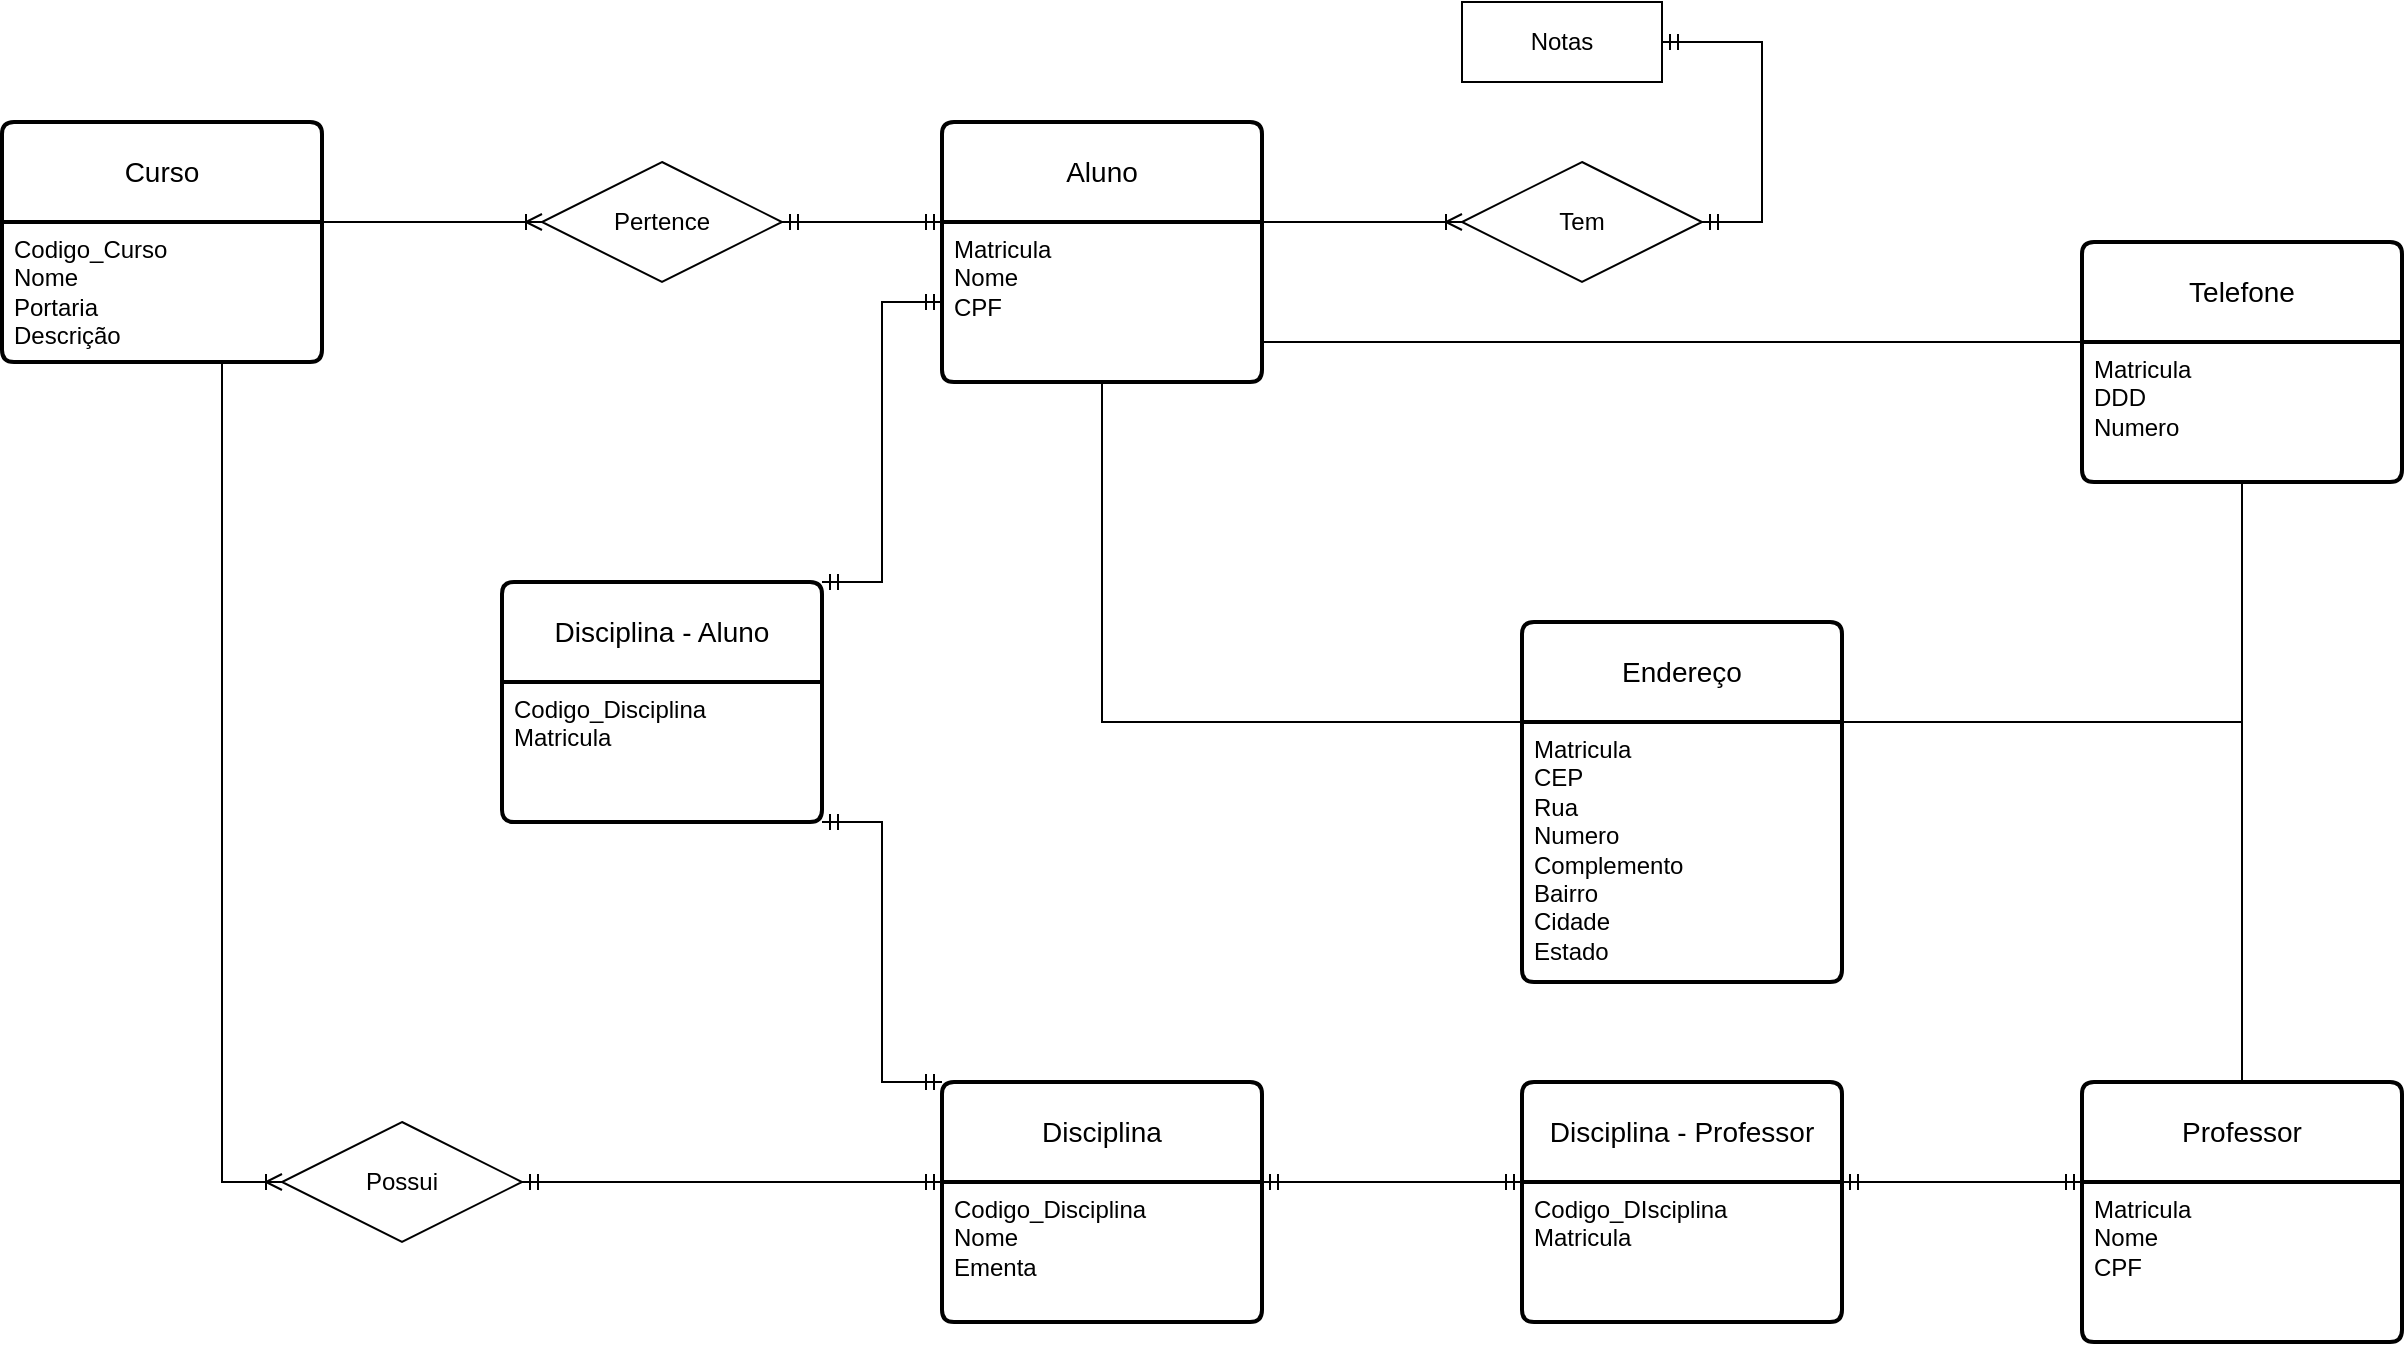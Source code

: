 <mxfile version="21.7.5" type="device">
  <diagram id="R2lEEEUBdFMjLlhIrx00" name="Page-1">
    <mxGraphModel dx="1434" dy="737" grid="1" gridSize="10" guides="1" tooltips="1" connect="1" arrows="1" fold="1" page="1" pageScale="1" pageWidth="1920" pageHeight="1200" math="0" shadow="0" extFonts="Permanent Marker^https://fonts.googleapis.com/css?family=Permanent+Marker">
      <root>
        <mxCell id="0" />
        <mxCell id="1" parent="0" />
        <mxCell id="9PDP3Jhvi55k45KwuPAz-5" value="Aluno" style="swimlane;childLayout=stackLayout;horizontal=1;startSize=50;horizontalStack=0;rounded=1;fontSize=14;fontStyle=0;strokeWidth=2;resizeParent=0;resizeLast=1;shadow=0;dashed=0;align=center;arcSize=4;whiteSpace=wrap;html=1;" vertex="1" parent="1">
          <mxGeometry x="520" y="100" width="160" height="130" as="geometry" />
        </mxCell>
        <mxCell id="9PDP3Jhvi55k45KwuPAz-6" value="&lt;div&gt;Matricula&lt;/div&gt;&lt;div&gt;Nome&lt;/div&gt;&lt;div&gt;CPF&lt;br&gt;&lt;/div&gt;" style="align=left;strokeColor=none;fillColor=none;spacingLeft=4;fontSize=12;verticalAlign=top;resizable=0;rotatable=0;part=1;html=1;" vertex="1" parent="9PDP3Jhvi55k45KwuPAz-5">
          <mxGeometry y="50" width="160" height="80" as="geometry" />
        </mxCell>
        <mxCell id="9PDP3Jhvi55k45KwuPAz-9" value="Professor" style="swimlane;childLayout=stackLayout;horizontal=1;startSize=50;horizontalStack=0;rounded=1;fontSize=14;fontStyle=0;strokeWidth=2;resizeParent=0;resizeLast=1;shadow=0;dashed=0;align=center;arcSize=4;whiteSpace=wrap;html=1;" vertex="1" parent="1">
          <mxGeometry x="1090" y="580" width="160" height="130" as="geometry" />
        </mxCell>
        <mxCell id="9PDP3Jhvi55k45KwuPAz-10" value="&lt;div&gt;Matricula&lt;/div&gt;&lt;div&gt;Nome&lt;br&gt;CPF&lt;br&gt;&lt;/div&gt;" style="align=left;strokeColor=none;fillColor=none;spacingLeft=4;fontSize=12;verticalAlign=top;resizable=0;rotatable=0;part=1;html=1;" vertex="1" parent="9PDP3Jhvi55k45KwuPAz-9">
          <mxGeometry y="50" width="160" height="80" as="geometry" />
        </mxCell>
        <mxCell id="9PDP3Jhvi55k45KwuPAz-11" value="Disciplina" style="swimlane;childLayout=stackLayout;horizontal=1;startSize=50;horizontalStack=0;rounded=1;fontSize=14;fontStyle=0;strokeWidth=2;resizeParent=0;resizeLast=1;shadow=0;dashed=0;align=center;arcSize=4;whiteSpace=wrap;html=1;" vertex="1" parent="1">
          <mxGeometry x="520" y="580" width="160" height="120" as="geometry" />
        </mxCell>
        <mxCell id="9PDP3Jhvi55k45KwuPAz-12" value="&lt;div&gt;Codigo_Disciplina&lt;/div&gt;&lt;div&gt;Nome&lt;/div&gt;&lt;div&gt;Ementa&lt;br&gt;&lt;/div&gt;" style="align=left;strokeColor=none;fillColor=none;spacingLeft=4;fontSize=12;verticalAlign=top;resizable=0;rotatable=0;part=1;html=1;" vertex="1" parent="9PDP3Jhvi55k45KwuPAz-11">
          <mxGeometry y="50" width="160" height="70" as="geometry" />
        </mxCell>
        <mxCell id="9PDP3Jhvi55k45KwuPAz-14" value="Curso" style="swimlane;childLayout=stackLayout;horizontal=1;startSize=50;horizontalStack=0;rounded=1;fontSize=14;fontStyle=0;strokeWidth=2;resizeParent=0;resizeLast=1;shadow=0;dashed=0;align=center;arcSize=4;whiteSpace=wrap;html=1;" vertex="1" parent="1">
          <mxGeometry x="50" y="100" width="160" height="120" as="geometry" />
        </mxCell>
        <mxCell id="9PDP3Jhvi55k45KwuPAz-15" value="&lt;div&gt;Codigo_Curso&lt;/div&gt;&lt;div&gt;Nome&lt;/div&gt;&lt;div&gt;Portaria&lt;/div&gt;&lt;div&gt;Descrição&lt;br&gt;&lt;/div&gt;" style="align=left;strokeColor=none;fillColor=none;spacingLeft=4;fontSize=12;verticalAlign=top;resizable=0;rotatable=0;part=1;html=1;" vertex="1" parent="9PDP3Jhvi55k45KwuPAz-14">
          <mxGeometry y="50" width="160" height="70" as="geometry" />
        </mxCell>
        <mxCell id="9PDP3Jhvi55k45KwuPAz-25" value="" style="edgeStyle=entityRelationEdgeStyle;fontSize=12;html=1;endArrow=ERmandOne;startArrow=ERmandOne;rounded=0;entryX=0;entryY=0;entryDx=0;entryDy=0;exitX=1;exitY=0;exitDx=0;exitDy=0;" edge="1" parent="1" source="9PDP3Jhvi55k45KwuPAz-12" target="9PDP3Jhvi55k45KwuPAz-48">
          <mxGeometry width="100" height="100" relative="1" as="geometry">
            <mxPoint x="550" y="630.83" as="sourcePoint" />
            <mxPoint x="760" y="630" as="targetPoint" />
          </mxGeometry>
        </mxCell>
        <mxCell id="9PDP3Jhvi55k45KwuPAz-27" value="&lt;div&gt;Possui&lt;/div&gt;" style="shape=rhombus;perimeter=rhombusPerimeter;whiteSpace=wrap;html=1;align=center;" vertex="1" parent="1">
          <mxGeometry x="190" y="600" width="120" height="60" as="geometry" />
        </mxCell>
        <mxCell id="9PDP3Jhvi55k45KwuPAz-31" value="" style="edgeStyle=entityRelationEdgeStyle;fontSize=12;html=1;endArrow=ERmandOne;startArrow=ERmandOne;rounded=0;exitX=1;exitY=0.5;exitDx=0;exitDy=0;strokeColor=default;entryX=0;entryY=0;entryDx=0;entryDy=0;" edge="1" parent="1" source="9PDP3Jhvi55k45KwuPAz-27" target="9PDP3Jhvi55k45KwuPAz-12">
          <mxGeometry width="100" height="100" relative="1" as="geometry">
            <mxPoint x="170" y="580" as="sourcePoint" />
            <mxPoint x="350" y="640" as="targetPoint" />
          </mxGeometry>
        </mxCell>
        <mxCell id="9PDP3Jhvi55k45KwuPAz-35" value="&lt;div&gt;Pertence&lt;/div&gt;" style="shape=rhombus;perimeter=rhombusPerimeter;whiteSpace=wrap;html=1;align=center;" vertex="1" parent="1">
          <mxGeometry x="320" y="120" width="120" height="60" as="geometry" />
        </mxCell>
        <mxCell id="9PDP3Jhvi55k45KwuPAz-36" value="" style="edgeStyle=entityRelationEdgeStyle;fontSize=12;html=1;endArrow=ERoneToMany;rounded=0;exitX=1;exitY=0;exitDx=0;exitDy=0;entryX=0;entryY=0.5;entryDx=0;entryDy=0;" edge="1" parent="1" source="9PDP3Jhvi55k45KwuPAz-15" target="9PDP3Jhvi55k45KwuPAz-35">
          <mxGeometry width="100" height="100" relative="1" as="geometry">
            <mxPoint x="540" y="380" as="sourcePoint" />
            <mxPoint x="640" y="280" as="targetPoint" />
          </mxGeometry>
        </mxCell>
        <mxCell id="9PDP3Jhvi55k45KwuPAz-37" value="" style="edgeStyle=entityRelationEdgeStyle;fontSize=12;html=1;endArrow=ERoneToMany;rounded=0;exitX=0.5;exitY=1;exitDx=0;exitDy=0;entryX=0;entryY=0.5;entryDx=0;entryDy=0;" edge="1" parent="1" source="9PDP3Jhvi55k45KwuPAz-15" target="9PDP3Jhvi55k45KwuPAz-27">
          <mxGeometry width="100" height="100" relative="1" as="geometry">
            <mxPoint x="420" y="520" as="sourcePoint" />
            <mxPoint x="250" y="550" as="targetPoint" />
          </mxGeometry>
        </mxCell>
        <mxCell id="9PDP3Jhvi55k45KwuPAz-38" value="" style="edgeStyle=entityRelationEdgeStyle;fontSize=12;html=1;endArrow=ERmandOne;startArrow=ERmandOne;rounded=0;entryX=0;entryY=0;entryDx=0;entryDy=0;exitX=1;exitY=0.5;exitDx=0;exitDy=0;" edge="1" parent="1" source="9PDP3Jhvi55k45KwuPAz-35" target="9PDP3Jhvi55k45KwuPAz-6">
          <mxGeometry width="100" height="100" relative="1" as="geometry">
            <mxPoint x="700" y="420" as="sourcePoint" />
            <mxPoint x="800" y="320" as="targetPoint" />
          </mxGeometry>
        </mxCell>
        <mxCell id="9PDP3Jhvi55k45KwuPAz-39" value="Notas" style="whiteSpace=wrap;html=1;align=center;" vertex="1" parent="1">
          <mxGeometry x="780" y="40" width="100" height="40" as="geometry" />
        </mxCell>
        <mxCell id="9PDP3Jhvi55k45KwuPAz-41" value="Tem" style="shape=rhombus;perimeter=rhombusPerimeter;whiteSpace=wrap;html=1;align=center;" vertex="1" parent="1">
          <mxGeometry x="780" y="120" width="120" height="60" as="geometry" />
        </mxCell>
        <mxCell id="9PDP3Jhvi55k45KwuPAz-42" value="" style="edgeStyle=entityRelationEdgeStyle;fontSize=12;html=1;endArrow=ERoneToMany;rounded=0;exitX=1;exitY=0;exitDx=0;exitDy=0;entryX=0;entryY=0.5;entryDx=0;entryDy=0;" edge="1" parent="1" source="9PDP3Jhvi55k45KwuPAz-6" target="9PDP3Jhvi55k45KwuPAz-41">
          <mxGeometry width="100" height="100" relative="1" as="geometry">
            <mxPoint x="560" y="280" as="sourcePoint" />
            <mxPoint x="660" y="180" as="targetPoint" />
          </mxGeometry>
        </mxCell>
        <mxCell id="9PDP3Jhvi55k45KwuPAz-43" value="" style="edgeStyle=entityRelationEdgeStyle;fontSize=12;html=1;endArrow=ERmandOne;startArrow=ERmandOne;rounded=0;entryX=1;entryY=0.5;entryDx=0;entryDy=0;" edge="1" parent="1" source="9PDP3Jhvi55k45KwuPAz-41" target="9PDP3Jhvi55k45KwuPAz-39">
          <mxGeometry width="100" height="100" relative="1" as="geometry">
            <mxPoint x="570" y="270" as="sourcePoint" />
            <mxPoint x="670" y="170" as="targetPoint" />
          </mxGeometry>
        </mxCell>
        <mxCell id="9PDP3Jhvi55k45KwuPAz-47" value="Disciplina - Professor" style="swimlane;childLayout=stackLayout;horizontal=1;startSize=50;horizontalStack=0;rounded=1;fontSize=14;fontStyle=0;strokeWidth=2;resizeParent=0;resizeLast=1;shadow=0;dashed=0;align=center;arcSize=4;whiteSpace=wrap;html=1;" vertex="1" parent="1">
          <mxGeometry x="810" y="580" width="160" height="120" as="geometry" />
        </mxCell>
        <mxCell id="9PDP3Jhvi55k45KwuPAz-48" value="&lt;div&gt;Codigo_DIsciplina&lt;/div&gt;&lt;div&gt;Matricula&lt;br&gt;&lt;/div&gt;" style="align=left;strokeColor=none;fillColor=none;spacingLeft=4;fontSize=12;verticalAlign=top;resizable=0;rotatable=0;part=1;html=1;" vertex="1" parent="9PDP3Jhvi55k45KwuPAz-47">
          <mxGeometry y="50" width="160" height="70" as="geometry" />
        </mxCell>
        <mxCell id="9PDP3Jhvi55k45KwuPAz-52" value="" style="edgeStyle=entityRelationEdgeStyle;fontSize=12;html=1;endArrow=ERmandOne;startArrow=ERmandOne;rounded=0;entryX=0;entryY=0;entryDx=0;entryDy=0;exitX=1;exitY=0;exitDx=0;exitDy=0;" edge="1" parent="1" source="9PDP3Jhvi55k45KwuPAz-48" target="9PDP3Jhvi55k45KwuPAz-10">
          <mxGeometry width="100" height="100" relative="1" as="geometry">
            <mxPoint x="690" y="640" as="sourcePoint" />
            <mxPoint x="790" y="540" as="targetPoint" />
          </mxGeometry>
        </mxCell>
        <mxCell id="9PDP3Jhvi55k45KwuPAz-53" value="Disciplina - Aluno" style="swimlane;childLayout=stackLayout;horizontal=1;startSize=50;horizontalStack=0;rounded=1;fontSize=14;fontStyle=0;strokeWidth=2;resizeParent=0;resizeLast=1;shadow=0;dashed=0;align=center;arcSize=4;whiteSpace=wrap;html=1;" vertex="1" parent="1">
          <mxGeometry x="300" y="330" width="160" height="120" as="geometry" />
        </mxCell>
        <mxCell id="9PDP3Jhvi55k45KwuPAz-54" value="&lt;div&gt;Codigo_Disciplina&lt;/div&gt;&lt;div&gt;Matricula&lt;br&gt;&lt;/div&gt;" style="align=left;strokeColor=none;fillColor=none;spacingLeft=4;fontSize=12;verticalAlign=top;resizable=0;rotatable=0;part=1;html=1;" vertex="1" parent="9PDP3Jhvi55k45KwuPAz-53">
          <mxGeometry y="50" width="160" height="70" as="geometry" />
        </mxCell>
        <mxCell id="9PDP3Jhvi55k45KwuPAz-55" value="" style="edgeStyle=entityRelationEdgeStyle;fontSize=12;html=1;endArrow=ERmandOne;startArrow=ERmandOne;rounded=0;entryX=1;entryY=1;entryDx=0;entryDy=0;exitX=0;exitY=0;exitDx=0;exitDy=0;" edge="1" parent="1" source="9PDP3Jhvi55k45KwuPAz-11" target="9PDP3Jhvi55k45KwuPAz-54">
          <mxGeometry width="100" height="100" relative="1" as="geometry">
            <mxPoint x="530" y="570" as="sourcePoint" />
            <mxPoint x="790" y="510" as="targetPoint" />
          </mxGeometry>
        </mxCell>
        <mxCell id="9PDP3Jhvi55k45KwuPAz-68" value="" style="edgeStyle=entityRelationEdgeStyle;fontSize=12;html=1;endArrow=ERmandOne;startArrow=ERmandOne;rounded=0;entryX=0;entryY=0.5;entryDx=0;entryDy=0;exitX=1;exitY=0;exitDx=0;exitDy=0;" edge="1" parent="1" source="9PDP3Jhvi55k45KwuPAz-53" target="9PDP3Jhvi55k45KwuPAz-6">
          <mxGeometry width="100" height="100" relative="1" as="geometry">
            <mxPoint x="460" y="380" as="sourcePoint" />
            <mxPoint x="560" y="280" as="targetPoint" />
          </mxGeometry>
        </mxCell>
        <mxCell id="9PDP3Jhvi55k45KwuPAz-70" value="Endereço" style="swimlane;childLayout=stackLayout;horizontal=1;startSize=50;horizontalStack=0;rounded=1;fontSize=14;fontStyle=0;strokeWidth=2;resizeParent=0;resizeLast=1;shadow=0;dashed=0;align=center;arcSize=4;whiteSpace=wrap;html=1;" vertex="1" parent="1">
          <mxGeometry x="810" y="350" width="160" height="180" as="geometry" />
        </mxCell>
        <mxCell id="9PDP3Jhvi55k45KwuPAz-71" value="&lt;div&gt;Matricula&lt;/div&gt;&lt;div&gt;CEP&lt;/div&gt;&lt;div&gt;Rua&lt;/div&gt;&lt;div&gt;Numero&lt;/div&gt;&lt;div&gt;Complemento&lt;/div&gt;&lt;div&gt;Bairro&lt;/div&gt;&lt;div&gt;Cidade&lt;/div&gt;&lt;div&gt;Estado&lt;br&gt;&lt;/div&gt;" style="align=left;strokeColor=none;fillColor=none;spacingLeft=4;fontSize=12;verticalAlign=top;resizable=0;rotatable=0;part=1;html=1;" vertex="1" parent="9PDP3Jhvi55k45KwuPAz-70">
          <mxGeometry y="50" width="160" height="130" as="geometry" />
        </mxCell>
        <mxCell id="9PDP3Jhvi55k45KwuPAz-74" value="" style="endArrow=none;html=1;rounded=0;exitX=1;exitY=0;exitDx=0;exitDy=0;entryX=0.5;entryY=0;entryDx=0;entryDy=0;" edge="1" parent="1" source="9PDP3Jhvi55k45KwuPAz-71" target="9PDP3Jhvi55k45KwuPAz-9">
          <mxGeometry relative="1" as="geometry">
            <mxPoint x="550" y="430" as="sourcePoint" />
            <mxPoint x="1070" y="550" as="targetPoint" />
            <Array as="points">
              <mxPoint x="1170" y="400" />
            </Array>
          </mxGeometry>
        </mxCell>
        <mxCell id="9PDP3Jhvi55k45KwuPAz-75" value="" style="endArrow=none;html=1;rounded=0;exitX=0.5;exitY=1;exitDx=0;exitDy=0;entryX=0;entryY=0;entryDx=0;entryDy=0;" edge="1" parent="1" source="9PDP3Jhvi55k45KwuPAz-6" target="9PDP3Jhvi55k45KwuPAz-71">
          <mxGeometry relative="1" as="geometry">
            <mxPoint x="860" y="370" as="sourcePoint" />
            <mxPoint x="1020" y="370" as="targetPoint" />
            <Array as="points">
              <mxPoint x="600" y="400" />
            </Array>
          </mxGeometry>
        </mxCell>
        <mxCell id="9PDP3Jhvi55k45KwuPAz-76" value="Telefone" style="swimlane;childLayout=stackLayout;horizontal=1;startSize=50;horizontalStack=0;rounded=1;fontSize=14;fontStyle=0;strokeWidth=2;resizeParent=0;resizeLast=1;shadow=0;dashed=0;align=center;arcSize=4;whiteSpace=wrap;html=1;" vertex="1" parent="1">
          <mxGeometry x="1090" y="160" width="160" height="120" as="geometry" />
        </mxCell>
        <mxCell id="9PDP3Jhvi55k45KwuPAz-77" value="&lt;div&gt;Matricula&lt;/div&gt;&lt;div&gt;DDD&lt;/div&gt;&lt;div&gt;Numero&lt;br&gt;&lt;/div&gt;" style="align=left;strokeColor=none;fillColor=none;spacingLeft=4;fontSize=12;verticalAlign=top;resizable=0;rotatable=0;part=1;html=1;" vertex="1" parent="9PDP3Jhvi55k45KwuPAz-76">
          <mxGeometry y="50" width="160" height="70" as="geometry" />
        </mxCell>
        <mxCell id="9PDP3Jhvi55k45KwuPAz-78" value="" style="endArrow=none;html=1;rounded=0;exitX=0.5;exitY=1;exitDx=0;exitDy=0;entryX=0.5;entryY=0;entryDx=0;entryDy=0;" edge="1" parent="1" source="9PDP3Jhvi55k45KwuPAz-77" target="9PDP3Jhvi55k45KwuPAz-9">
          <mxGeometry relative="1" as="geometry">
            <mxPoint x="1100" y="340" as="sourcePoint" />
            <mxPoint x="1260" y="340" as="targetPoint" />
          </mxGeometry>
        </mxCell>
        <mxCell id="9PDP3Jhvi55k45KwuPAz-79" value="" style="endArrow=none;html=1;rounded=0;entryX=0;entryY=0;entryDx=0;entryDy=0;exitX=1;exitY=0.75;exitDx=0;exitDy=0;" edge="1" parent="1" source="9PDP3Jhvi55k45KwuPAz-6" target="9PDP3Jhvi55k45KwuPAz-77">
          <mxGeometry relative="1" as="geometry">
            <mxPoint x="820" y="240" as="sourcePoint" />
            <mxPoint x="980" y="240" as="targetPoint" />
          </mxGeometry>
        </mxCell>
      </root>
    </mxGraphModel>
  </diagram>
</mxfile>
